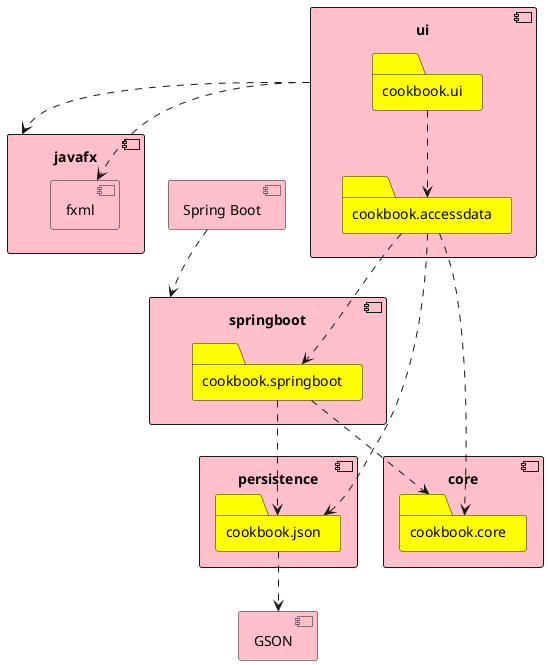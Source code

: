 @startuml packageDiagram

component core{
    folder cookbook.core
}

component persistence{
    folder cookbook.json
}

cookbook.json ..> GSON

component GSON{
}

component ui{
    folder cookbook.accessdata
    folder cookbook.ui
}

component javafx {
	component fxml {
	}
}

ui ..> javafx
ui ..> fxml
cookbook.ui ..> cookbook.accessdata

component "springboot" as springboot  {
    folder cookbook.springboot
}

component "Spring Boot" as springboot.dependency{
}



cookbook.accessdata ..> cookbook.json
cookbook.accessdata ..> cookbook.core
cookbook.accessdata ..> cookbook.springboot
cookbook.springboot ..> cookbook.core
cookbook.springboot ..> cookbook.json

springboot.dependency ..> springboot


skinparam folder{
    BackgroundColor Yellow
}

skinparam component{
    BackgroundColor Pink
}


@enduml
